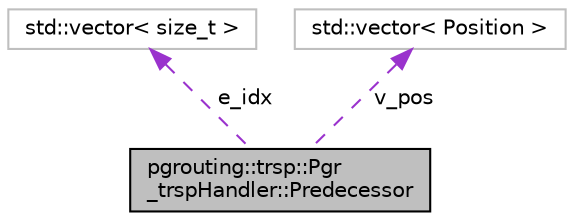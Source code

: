 digraph "pgrouting::trsp::Pgr_trspHandler::Predecessor"
{
  edge [fontname="Helvetica",fontsize="10",labelfontname="Helvetica",labelfontsize="10"];
  node [fontname="Helvetica",fontsize="10",shape=record];
  Node1 [label="pgrouting::trsp::Pgr\l_trspHandler::Predecessor",height=0.2,width=0.4,color="black", fillcolor="grey75", style="filled" fontcolor="black"];
  Node2 -> Node1 [dir="back",color="darkorchid3",fontsize="10",style="dashed",label=" e_idx" ,fontname="Helvetica"];
  Node2 [label="std::vector\< size_t \>",height=0.2,width=0.4,color="grey75", fillcolor="white", style="filled"];
  Node3 -> Node1 [dir="back",color="darkorchid3",fontsize="10",style="dashed",label=" v_pos" ,fontname="Helvetica"];
  Node3 [label="std::vector\< Position \>",height=0.2,width=0.4,color="grey75", fillcolor="white", style="filled"];
}
